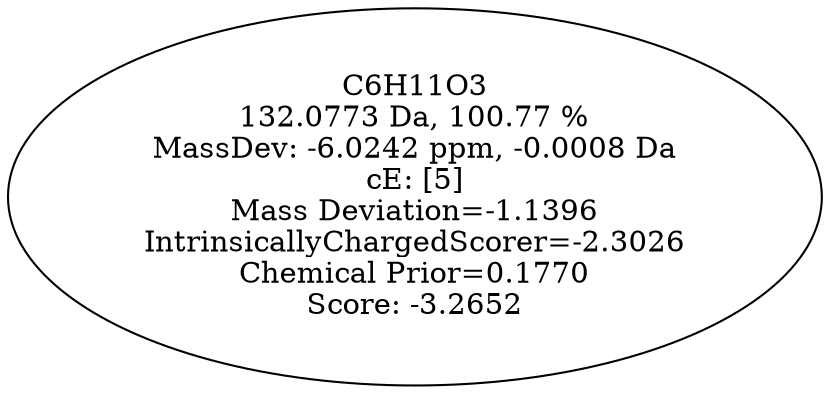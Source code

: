 strict digraph {
v1 [label="C6H11O3\n132.0773 Da, 100.77 %\nMassDev: -6.0242 ppm, -0.0008 Da\ncE: [5]\nMass Deviation=-1.1396\nIntrinsicallyChargedScorer=-2.3026\nChemical Prior=0.1770\nScore: -3.2652"];
}